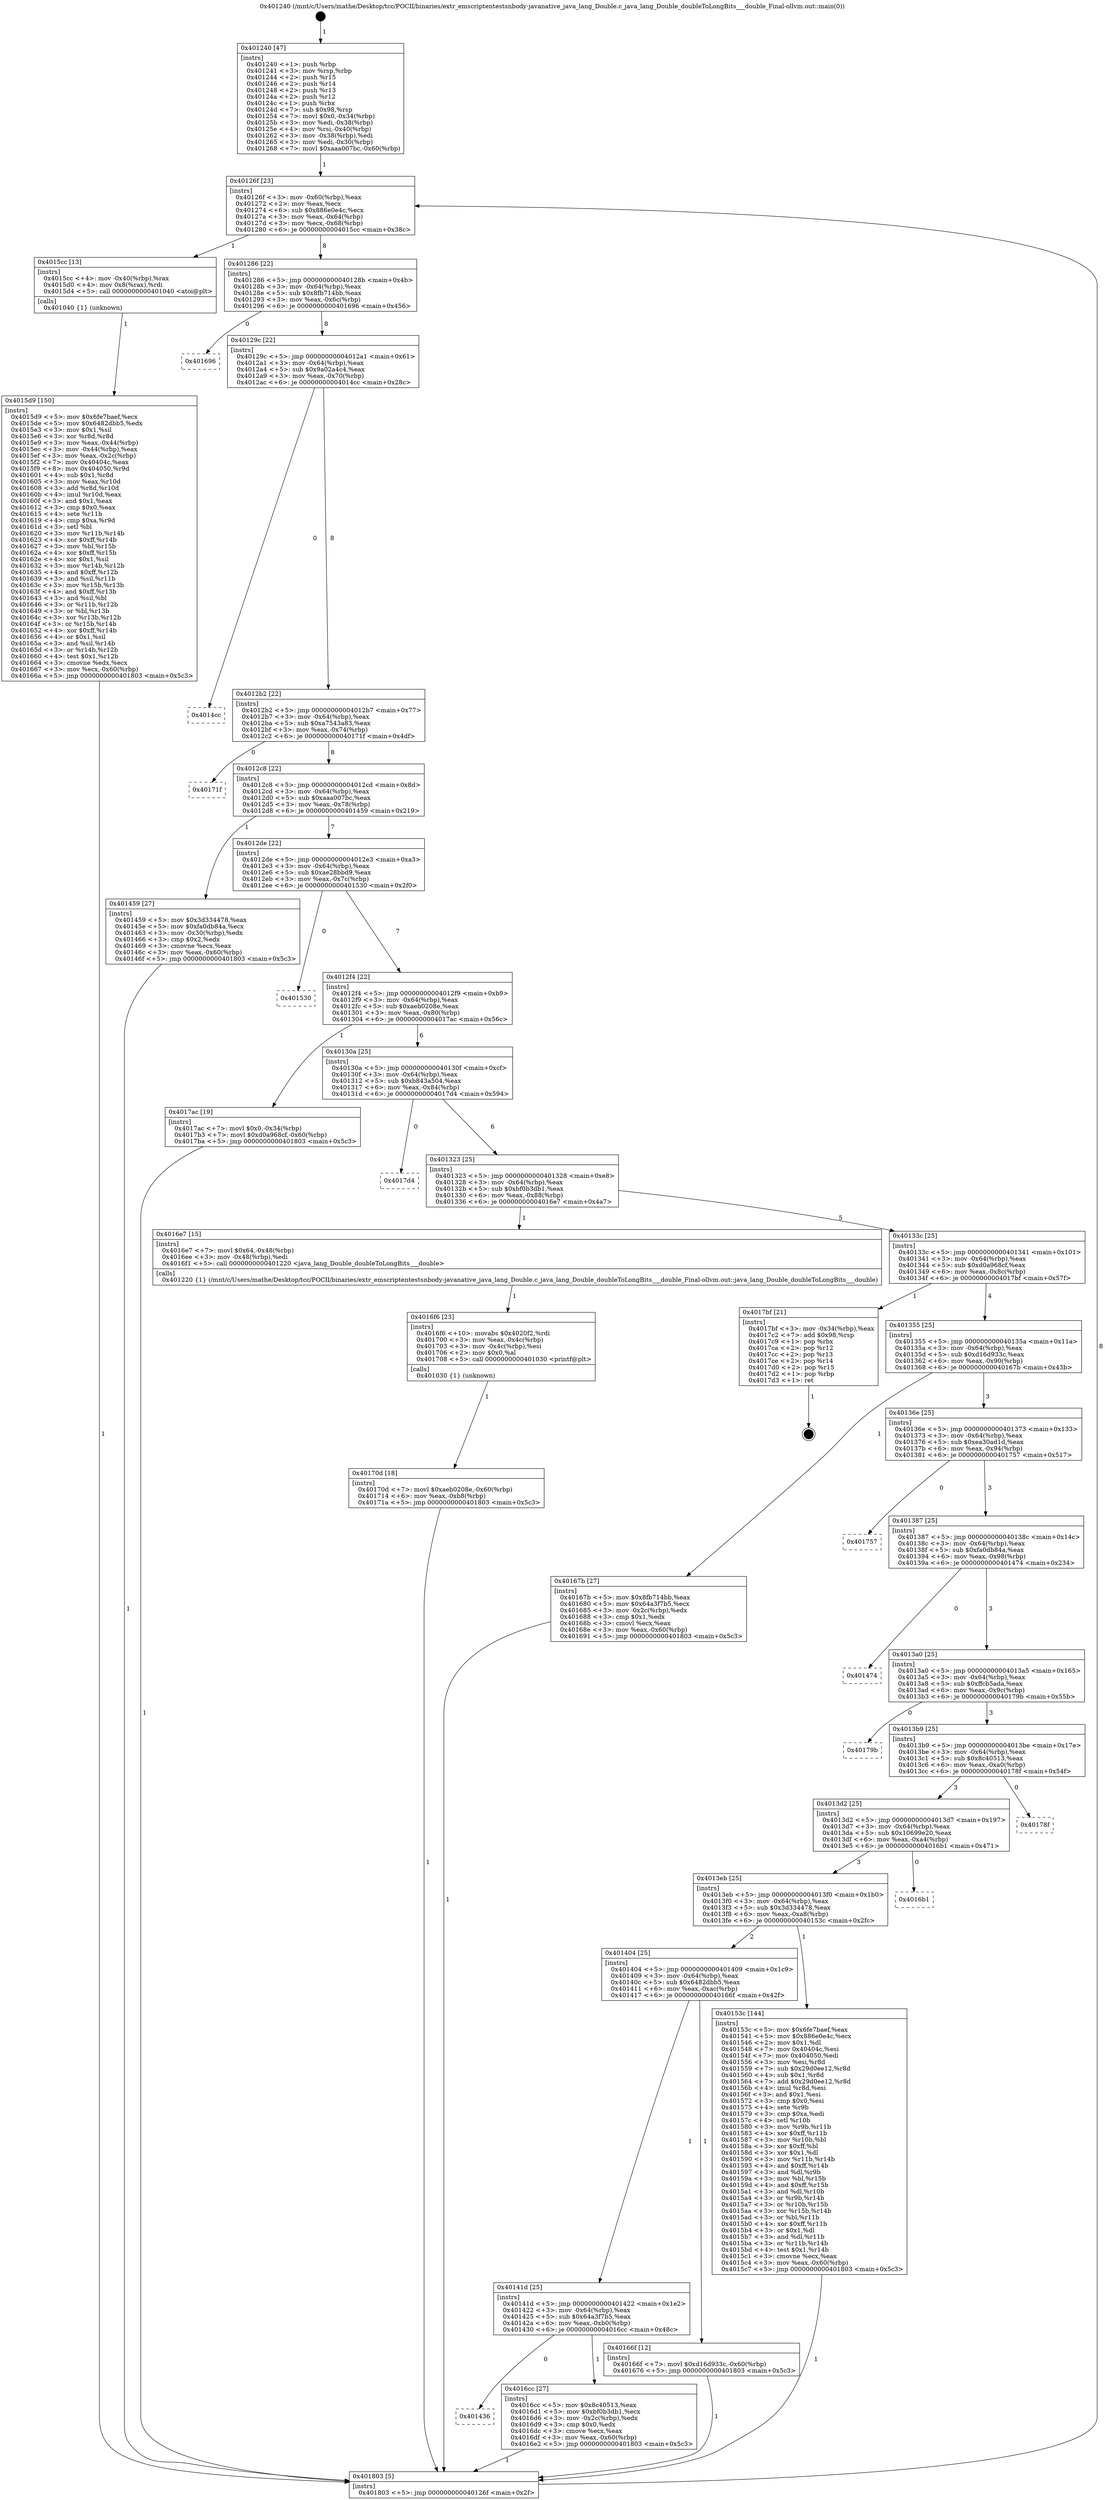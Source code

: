 digraph "0x401240" {
  label = "0x401240 (/mnt/c/Users/mathe/Desktop/tcc/POCII/binaries/extr_emscriptentestsnbody-javanative_java_lang_Double.c_java_lang_Double_doubleToLongBits___double_Final-ollvm.out::main(0))"
  labelloc = "t"
  node[shape=record]

  Entry [label="",width=0.3,height=0.3,shape=circle,fillcolor=black,style=filled]
  "0x40126f" [label="{
     0x40126f [23]\l
     | [instrs]\l
     &nbsp;&nbsp;0x40126f \<+3\>: mov -0x60(%rbp),%eax\l
     &nbsp;&nbsp;0x401272 \<+2\>: mov %eax,%ecx\l
     &nbsp;&nbsp;0x401274 \<+6\>: sub $0x886e0e4c,%ecx\l
     &nbsp;&nbsp;0x40127a \<+3\>: mov %eax,-0x64(%rbp)\l
     &nbsp;&nbsp;0x40127d \<+3\>: mov %ecx,-0x68(%rbp)\l
     &nbsp;&nbsp;0x401280 \<+6\>: je 00000000004015cc \<main+0x38c\>\l
  }"]
  "0x4015cc" [label="{
     0x4015cc [13]\l
     | [instrs]\l
     &nbsp;&nbsp;0x4015cc \<+4\>: mov -0x40(%rbp),%rax\l
     &nbsp;&nbsp;0x4015d0 \<+4\>: mov 0x8(%rax),%rdi\l
     &nbsp;&nbsp;0x4015d4 \<+5\>: call 0000000000401040 \<atoi@plt\>\l
     | [calls]\l
     &nbsp;&nbsp;0x401040 \{1\} (unknown)\l
  }"]
  "0x401286" [label="{
     0x401286 [22]\l
     | [instrs]\l
     &nbsp;&nbsp;0x401286 \<+5\>: jmp 000000000040128b \<main+0x4b\>\l
     &nbsp;&nbsp;0x40128b \<+3\>: mov -0x64(%rbp),%eax\l
     &nbsp;&nbsp;0x40128e \<+5\>: sub $0x8fb714bb,%eax\l
     &nbsp;&nbsp;0x401293 \<+3\>: mov %eax,-0x6c(%rbp)\l
     &nbsp;&nbsp;0x401296 \<+6\>: je 0000000000401696 \<main+0x456\>\l
  }"]
  Exit [label="",width=0.3,height=0.3,shape=circle,fillcolor=black,style=filled,peripheries=2]
  "0x401696" [label="{
     0x401696\l
  }", style=dashed]
  "0x40129c" [label="{
     0x40129c [22]\l
     | [instrs]\l
     &nbsp;&nbsp;0x40129c \<+5\>: jmp 00000000004012a1 \<main+0x61\>\l
     &nbsp;&nbsp;0x4012a1 \<+3\>: mov -0x64(%rbp),%eax\l
     &nbsp;&nbsp;0x4012a4 \<+5\>: sub $0x9a02a4c4,%eax\l
     &nbsp;&nbsp;0x4012a9 \<+3\>: mov %eax,-0x70(%rbp)\l
     &nbsp;&nbsp;0x4012ac \<+6\>: je 00000000004014cc \<main+0x28c\>\l
  }"]
  "0x40170d" [label="{
     0x40170d [18]\l
     | [instrs]\l
     &nbsp;&nbsp;0x40170d \<+7\>: movl $0xaeb0208e,-0x60(%rbp)\l
     &nbsp;&nbsp;0x401714 \<+6\>: mov %eax,-0xb8(%rbp)\l
     &nbsp;&nbsp;0x40171a \<+5\>: jmp 0000000000401803 \<main+0x5c3\>\l
  }"]
  "0x4014cc" [label="{
     0x4014cc\l
  }", style=dashed]
  "0x4012b2" [label="{
     0x4012b2 [22]\l
     | [instrs]\l
     &nbsp;&nbsp;0x4012b2 \<+5\>: jmp 00000000004012b7 \<main+0x77\>\l
     &nbsp;&nbsp;0x4012b7 \<+3\>: mov -0x64(%rbp),%eax\l
     &nbsp;&nbsp;0x4012ba \<+5\>: sub $0xa7543a83,%eax\l
     &nbsp;&nbsp;0x4012bf \<+3\>: mov %eax,-0x74(%rbp)\l
     &nbsp;&nbsp;0x4012c2 \<+6\>: je 000000000040171f \<main+0x4df\>\l
  }"]
  "0x4016f6" [label="{
     0x4016f6 [23]\l
     | [instrs]\l
     &nbsp;&nbsp;0x4016f6 \<+10\>: movabs $0x4020f2,%rdi\l
     &nbsp;&nbsp;0x401700 \<+3\>: mov %eax,-0x4c(%rbp)\l
     &nbsp;&nbsp;0x401703 \<+3\>: mov -0x4c(%rbp),%esi\l
     &nbsp;&nbsp;0x401706 \<+2\>: mov $0x0,%al\l
     &nbsp;&nbsp;0x401708 \<+5\>: call 0000000000401030 \<printf@plt\>\l
     | [calls]\l
     &nbsp;&nbsp;0x401030 \{1\} (unknown)\l
  }"]
  "0x40171f" [label="{
     0x40171f\l
  }", style=dashed]
  "0x4012c8" [label="{
     0x4012c8 [22]\l
     | [instrs]\l
     &nbsp;&nbsp;0x4012c8 \<+5\>: jmp 00000000004012cd \<main+0x8d\>\l
     &nbsp;&nbsp;0x4012cd \<+3\>: mov -0x64(%rbp),%eax\l
     &nbsp;&nbsp;0x4012d0 \<+5\>: sub $0xaaa007bc,%eax\l
     &nbsp;&nbsp;0x4012d5 \<+3\>: mov %eax,-0x78(%rbp)\l
     &nbsp;&nbsp;0x4012d8 \<+6\>: je 0000000000401459 \<main+0x219\>\l
  }"]
  "0x401436" [label="{
     0x401436\l
  }", style=dashed]
  "0x401459" [label="{
     0x401459 [27]\l
     | [instrs]\l
     &nbsp;&nbsp;0x401459 \<+5\>: mov $0x3d334478,%eax\l
     &nbsp;&nbsp;0x40145e \<+5\>: mov $0xfa0db84a,%ecx\l
     &nbsp;&nbsp;0x401463 \<+3\>: mov -0x30(%rbp),%edx\l
     &nbsp;&nbsp;0x401466 \<+3\>: cmp $0x2,%edx\l
     &nbsp;&nbsp;0x401469 \<+3\>: cmovne %ecx,%eax\l
     &nbsp;&nbsp;0x40146c \<+3\>: mov %eax,-0x60(%rbp)\l
     &nbsp;&nbsp;0x40146f \<+5\>: jmp 0000000000401803 \<main+0x5c3\>\l
  }"]
  "0x4012de" [label="{
     0x4012de [22]\l
     | [instrs]\l
     &nbsp;&nbsp;0x4012de \<+5\>: jmp 00000000004012e3 \<main+0xa3\>\l
     &nbsp;&nbsp;0x4012e3 \<+3\>: mov -0x64(%rbp),%eax\l
     &nbsp;&nbsp;0x4012e6 \<+5\>: sub $0xae28bbd9,%eax\l
     &nbsp;&nbsp;0x4012eb \<+3\>: mov %eax,-0x7c(%rbp)\l
     &nbsp;&nbsp;0x4012ee \<+6\>: je 0000000000401530 \<main+0x2f0\>\l
  }"]
  "0x401803" [label="{
     0x401803 [5]\l
     | [instrs]\l
     &nbsp;&nbsp;0x401803 \<+5\>: jmp 000000000040126f \<main+0x2f\>\l
  }"]
  "0x401240" [label="{
     0x401240 [47]\l
     | [instrs]\l
     &nbsp;&nbsp;0x401240 \<+1\>: push %rbp\l
     &nbsp;&nbsp;0x401241 \<+3\>: mov %rsp,%rbp\l
     &nbsp;&nbsp;0x401244 \<+2\>: push %r15\l
     &nbsp;&nbsp;0x401246 \<+2\>: push %r14\l
     &nbsp;&nbsp;0x401248 \<+2\>: push %r13\l
     &nbsp;&nbsp;0x40124a \<+2\>: push %r12\l
     &nbsp;&nbsp;0x40124c \<+1\>: push %rbx\l
     &nbsp;&nbsp;0x40124d \<+7\>: sub $0x98,%rsp\l
     &nbsp;&nbsp;0x401254 \<+7\>: movl $0x0,-0x34(%rbp)\l
     &nbsp;&nbsp;0x40125b \<+3\>: mov %edi,-0x38(%rbp)\l
     &nbsp;&nbsp;0x40125e \<+4\>: mov %rsi,-0x40(%rbp)\l
     &nbsp;&nbsp;0x401262 \<+3\>: mov -0x38(%rbp),%edi\l
     &nbsp;&nbsp;0x401265 \<+3\>: mov %edi,-0x30(%rbp)\l
     &nbsp;&nbsp;0x401268 \<+7\>: movl $0xaaa007bc,-0x60(%rbp)\l
  }"]
  "0x4016cc" [label="{
     0x4016cc [27]\l
     | [instrs]\l
     &nbsp;&nbsp;0x4016cc \<+5\>: mov $0x8c40513,%eax\l
     &nbsp;&nbsp;0x4016d1 \<+5\>: mov $0xbf0b3db1,%ecx\l
     &nbsp;&nbsp;0x4016d6 \<+3\>: mov -0x2c(%rbp),%edx\l
     &nbsp;&nbsp;0x4016d9 \<+3\>: cmp $0x0,%edx\l
     &nbsp;&nbsp;0x4016dc \<+3\>: cmove %ecx,%eax\l
     &nbsp;&nbsp;0x4016df \<+3\>: mov %eax,-0x60(%rbp)\l
     &nbsp;&nbsp;0x4016e2 \<+5\>: jmp 0000000000401803 \<main+0x5c3\>\l
  }"]
  "0x401530" [label="{
     0x401530\l
  }", style=dashed]
  "0x4012f4" [label="{
     0x4012f4 [22]\l
     | [instrs]\l
     &nbsp;&nbsp;0x4012f4 \<+5\>: jmp 00000000004012f9 \<main+0xb9\>\l
     &nbsp;&nbsp;0x4012f9 \<+3\>: mov -0x64(%rbp),%eax\l
     &nbsp;&nbsp;0x4012fc \<+5\>: sub $0xaeb0208e,%eax\l
     &nbsp;&nbsp;0x401301 \<+3\>: mov %eax,-0x80(%rbp)\l
     &nbsp;&nbsp;0x401304 \<+6\>: je 00000000004017ac \<main+0x56c\>\l
  }"]
  "0x40141d" [label="{
     0x40141d [25]\l
     | [instrs]\l
     &nbsp;&nbsp;0x40141d \<+5\>: jmp 0000000000401422 \<main+0x1e2\>\l
     &nbsp;&nbsp;0x401422 \<+3\>: mov -0x64(%rbp),%eax\l
     &nbsp;&nbsp;0x401425 \<+5\>: sub $0x64a3f7b5,%eax\l
     &nbsp;&nbsp;0x40142a \<+6\>: mov %eax,-0xb0(%rbp)\l
     &nbsp;&nbsp;0x401430 \<+6\>: je 00000000004016cc \<main+0x48c\>\l
  }"]
  "0x4017ac" [label="{
     0x4017ac [19]\l
     | [instrs]\l
     &nbsp;&nbsp;0x4017ac \<+7\>: movl $0x0,-0x34(%rbp)\l
     &nbsp;&nbsp;0x4017b3 \<+7\>: movl $0xd0a968cf,-0x60(%rbp)\l
     &nbsp;&nbsp;0x4017ba \<+5\>: jmp 0000000000401803 \<main+0x5c3\>\l
  }"]
  "0x40130a" [label="{
     0x40130a [25]\l
     | [instrs]\l
     &nbsp;&nbsp;0x40130a \<+5\>: jmp 000000000040130f \<main+0xcf\>\l
     &nbsp;&nbsp;0x40130f \<+3\>: mov -0x64(%rbp),%eax\l
     &nbsp;&nbsp;0x401312 \<+5\>: sub $0xb843a504,%eax\l
     &nbsp;&nbsp;0x401317 \<+6\>: mov %eax,-0x84(%rbp)\l
     &nbsp;&nbsp;0x40131d \<+6\>: je 00000000004017d4 \<main+0x594\>\l
  }"]
  "0x40166f" [label="{
     0x40166f [12]\l
     | [instrs]\l
     &nbsp;&nbsp;0x40166f \<+7\>: movl $0xd16d933c,-0x60(%rbp)\l
     &nbsp;&nbsp;0x401676 \<+5\>: jmp 0000000000401803 \<main+0x5c3\>\l
  }"]
  "0x4017d4" [label="{
     0x4017d4\l
  }", style=dashed]
  "0x401323" [label="{
     0x401323 [25]\l
     | [instrs]\l
     &nbsp;&nbsp;0x401323 \<+5\>: jmp 0000000000401328 \<main+0xe8\>\l
     &nbsp;&nbsp;0x401328 \<+3\>: mov -0x64(%rbp),%eax\l
     &nbsp;&nbsp;0x40132b \<+5\>: sub $0xbf0b3db1,%eax\l
     &nbsp;&nbsp;0x401330 \<+6\>: mov %eax,-0x88(%rbp)\l
     &nbsp;&nbsp;0x401336 \<+6\>: je 00000000004016e7 \<main+0x4a7\>\l
  }"]
  "0x4015d9" [label="{
     0x4015d9 [150]\l
     | [instrs]\l
     &nbsp;&nbsp;0x4015d9 \<+5\>: mov $0x6fe7baef,%ecx\l
     &nbsp;&nbsp;0x4015de \<+5\>: mov $0x6482dbb5,%edx\l
     &nbsp;&nbsp;0x4015e3 \<+3\>: mov $0x1,%sil\l
     &nbsp;&nbsp;0x4015e6 \<+3\>: xor %r8d,%r8d\l
     &nbsp;&nbsp;0x4015e9 \<+3\>: mov %eax,-0x44(%rbp)\l
     &nbsp;&nbsp;0x4015ec \<+3\>: mov -0x44(%rbp),%eax\l
     &nbsp;&nbsp;0x4015ef \<+3\>: mov %eax,-0x2c(%rbp)\l
     &nbsp;&nbsp;0x4015f2 \<+7\>: mov 0x40404c,%eax\l
     &nbsp;&nbsp;0x4015f9 \<+8\>: mov 0x404050,%r9d\l
     &nbsp;&nbsp;0x401601 \<+4\>: sub $0x1,%r8d\l
     &nbsp;&nbsp;0x401605 \<+3\>: mov %eax,%r10d\l
     &nbsp;&nbsp;0x401608 \<+3\>: add %r8d,%r10d\l
     &nbsp;&nbsp;0x40160b \<+4\>: imul %r10d,%eax\l
     &nbsp;&nbsp;0x40160f \<+3\>: and $0x1,%eax\l
     &nbsp;&nbsp;0x401612 \<+3\>: cmp $0x0,%eax\l
     &nbsp;&nbsp;0x401615 \<+4\>: sete %r11b\l
     &nbsp;&nbsp;0x401619 \<+4\>: cmp $0xa,%r9d\l
     &nbsp;&nbsp;0x40161d \<+3\>: setl %bl\l
     &nbsp;&nbsp;0x401620 \<+3\>: mov %r11b,%r14b\l
     &nbsp;&nbsp;0x401623 \<+4\>: xor $0xff,%r14b\l
     &nbsp;&nbsp;0x401627 \<+3\>: mov %bl,%r15b\l
     &nbsp;&nbsp;0x40162a \<+4\>: xor $0xff,%r15b\l
     &nbsp;&nbsp;0x40162e \<+4\>: xor $0x1,%sil\l
     &nbsp;&nbsp;0x401632 \<+3\>: mov %r14b,%r12b\l
     &nbsp;&nbsp;0x401635 \<+4\>: and $0xff,%r12b\l
     &nbsp;&nbsp;0x401639 \<+3\>: and %sil,%r11b\l
     &nbsp;&nbsp;0x40163c \<+3\>: mov %r15b,%r13b\l
     &nbsp;&nbsp;0x40163f \<+4\>: and $0xff,%r13b\l
     &nbsp;&nbsp;0x401643 \<+3\>: and %sil,%bl\l
     &nbsp;&nbsp;0x401646 \<+3\>: or %r11b,%r12b\l
     &nbsp;&nbsp;0x401649 \<+3\>: or %bl,%r13b\l
     &nbsp;&nbsp;0x40164c \<+3\>: xor %r13b,%r12b\l
     &nbsp;&nbsp;0x40164f \<+3\>: or %r15b,%r14b\l
     &nbsp;&nbsp;0x401652 \<+4\>: xor $0xff,%r14b\l
     &nbsp;&nbsp;0x401656 \<+4\>: or $0x1,%sil\l
     &nbsp;&nbsp;0x40165a \<+3\>: and %sil,%r14b\l
     &nbsp;&nbsp;0x40165d \<+3\>: or %r14b,%r12b\l
     &nbsp;&nbsp;0x401660 \<+4\>: test $0x1,%r12b\l
     &nbsp;&nbsp;0x401664 \<+3\>: cmovne %edx,%ecx\l
     &nbsp;&nbsp;0x401667 \<+3\>: mov %ecx,-0x60(%rbp)\l
     &nbsp;&nbsp;0x40166a \<+5\>: jmp 0000000000401803 \<main+0x5c3\>\l
  }"]
  "0x4016e7" [label="{
     0x4016e7 [15]\l
     | [instrs]\l
     &nbsp;&nbsp;0x4016e7 \<+7\>: movl $0x64,-0x48(%rbp)\l
     &nbsp;&nbsp;0x4016ee \<+3\>: mov -0x48(%rbp),%edi\l
     &nbsp;&nbsp;0x4016f1 \<+5\>: call 0000000000401220 \<java_lang_Double_doubleToLongBits___double\>\l
     | [calls]\l
     &nbsp;&nbsp;0x401220 \{1\} (/mnt/c/Users/mathe/Desktop/tcc/POCII/binaries/extr_emscriptentestsnbody-javanative_java_lang_Double.c_java_lang_Double_doubleToLongBits___double_Final-ollvm.out::java_lang_Double_doubleToLongBits___double)\l
  }"]
  "0x40133c" [label="{
     0x40133c [25]\l
     | [instrs]\l
     &nbsp;&nbsp;0x40133c \<+5\>: jmp 0000000000401341 \<main+0x101\>\l
     &nbsp;&nbsp;0x401341 \<+3\>: mov -0x64(%rbp),%eax\l
     &nbsp;&nbsp;0x401344 \<+5\>: sub $0xd0a968cf,%eax\l
     &nbsp;&nbsp;0x401349 \<+6\>: mov %eax,-0x8c(%rbp)\l
     &nbsp;&nbsp;0x40134f \<+6\>: je 00000000004017bf \<main+0x57f\>\l
  }"]
  "0x401404" [label="{
     0x401404 [25]\l
     | [instrs]\l
     &nbsp;&nbsp;0x401404 \<+5\>: jmp 0000000000401409 \<main+0x1c9\>\l
     &nbsp;&nbsp;0x401409 \<+3\>: mov -0x64(%rbp),%eax\l
     &nbsp;&nbsp;0x40140c \<+5\>: sub $0x6482dbb5,%eax\l
     &nbsp;&nbsp;0x401411 \<+6\>: mov %eax,-0xac(%rbp)\l
     &nbsp;&nbsp;0x401417 \<+6\>: je 000000000040166f \<main+0x42f\>\l
  }"]
  "0x4017bf" [label="{
     0x4017bf [21]\l
     | [instrs]\l
     &nbsp;&nbsp;0x4017bf \<+3\>: mov -0x34(%rbp),%eax\l
     &nbsp;&nbsp;0x4017c2 \<+7\>: add $0x98,%rsp\l
     &nbsp;&nbsp;0x4017c9 \<+1\>: pop %rbx\l
     &nbsp;&nbsp;0x4017ca \<+2\>: pop %r12\l
     &nbsp;&nbsp;0x4017cc \<+2\>: pop %r13\l
     &nbsp;&nbsp;0x4017ce \<+2\>: pop %r14\l
     &nbsp;&nbsp;0x4017d0 \<+2\>: pop %r15\l
     &nbsp;&nbsp;0x4017d2 \<+1\>: pop %rbp\l
     &nbsp;&nbsp;0x4017d3 \<+1\>: ret\l
  }"]
  "0x401355" [label="{
     0x401355 [25]\l
     | [instrs]\l
     &nbsp;&nbsp;0x401355 \<+5\>: jmp 000000000040135a \<main+0x11a\>\l
     &nbsp;&nbsp;0x40135a \<+3\>: mov -0x64(%rbp),%eax\l
     &nbsp;&nbsp;0x40135d \<+5\>: sub $0xd16d933c,%eax\l
     &nbsp;&nbsp;0x401362 \<+6\>: mov %eax,-0x90(%rbp)\l
     &nbsp;&nbsp;0x401368 \<+6\>: je 000000000040167b \<main+0x43b\>\l
  }"]
  "0x40153c" [label="{
     0x40153c [144]\l
     | [instrs]\l
     &nbsp;&nbsp;0x40153c \<+5\>: mov $0x6fe7baef,%eax\l
     &nbsp;&nbsp;0x401541 \<+5\>: mov $0x886e0e4c,%ecx\l
     &nbsp;&nbsp;0x401546 \<+2\>: mov $0x1,%dl\l
     &nbsp;&nbsp;0x401548 \<+7\>: mov 0x40404c,%esi\l
     &nbsp;&nbsp;0x40154f \<+7\>: mov 0x404050,%edi\l
     &nbsp;&nbsp;0x401556 \<+3\>: mov %esi,%r8d\l
     &nbsp;&nbsp;0x401559 \<+7\>: sub $0x29d0ee12,%r8d\l
     &nbsp;&nbsp;0x401560 \<+4\>: sub $0x1,%r8d\l
     &nbsp;&nbsp;0x401564 \<+7\>: add $0x29d0ee12,%r8d\l
     &nbsp;&nbsp;0x40156b \<+4\>: imul %r8d,%esi\l
     &nbsp;&nbsp;0x40156f \<+3\>: and $0x1,%esi\l
     &nbsp;&nbsp;0x401572 \<+3\>: cmp $0x0,%esi\l
     &nbsp;&nbsp;0x401575 \<+4\>: sete %r9b\l
     &nbsp;&nbsp;0x401579 \<+3\>: cmp $0xa,%edi\l
     &nbsp;&nbsp;0x40157c \<+4\>: setl %r10b\l
     &nbsp;&nbsp;0x401580 \<+3\>: mov %r9b,%r11b\l
     &nbsp;&nbsp;0x401583 \<+4\>: xor $0xff,%r11b\l
     &nbsp;&nbsp;0x401587 \<+3\>: mov %r10b,%bl\l
     &nbsp;&nbsp;0x40158a \<+3\>: xor $0xff,%bl\l
     &nbsp;&nbsp;0x40158d \<+3\>: xor $0x1,%dl\l
     &nbsp;&nbsp;0x401590 \<+3\>: mov %r11b,%r14b\l
     &nbsp;&nbsp;0x401593 \<+4\>: and $0xff,%r14b\l
     &nbsp;&nbsp;0x401597 \<+3\>: and %dl,%r9b\l
     &nbsp;&nbsp;0x40159a \<+3\>: mov %bl,%r15b\l
     &nbsp;&nbsp;0x40159d \<+4\>: and $0xff,%r15b\l
     &nbsp;&nbsp;0x4015a1 \<+3\>: and %dl,%r10b\l
     &nbsp;&nbsp;0x4015a4 \<+3\>: or %r9b,%r14b\l
     &nbsp;&nbsp;0x4015a7 \<+3\>: or %r10b,%r15b\l
     &nbsp;&nbsp;0x4015aa \<+3\>: xor %r15b,%r14b\l
     &nbsp;&nbsp;0x4015ad \<+3\>: or %bl,%r11b\l
     &nbsp;&nbsp;0x4015b0 \<+4\>: xor $0xff,%r11b\l
     &nbsp;&nbsp;0x4015b4 \<+3\>: or $0x1,%dl\l
     &nbsp;&nbsp;0x4015b7 \<+3\>: and %dl,%r11b\l
     &nbsp;&nbsp;0x4015ba \<+3\>: or %r11b,%r14b\l
     &nbsp;&nbsp;0x4015bd \<+4\>: test $0x1,%r14b\l
     &nbsp;&nbsp;0x4015c1 \<+3\>: cmovne %ecx,%eax\l
     &nbsp;&nbsp;0x4015c4 \<+3\>: mov %eax,-0x60(%rbp)\l
     &nbsp;&nbsp;0x4015c7 \<+5\>: jmp 0000000000401803 \<main+0x5c3\>\l
  }"]
  "0x40167b" [label="{
     0x40167b [27]\l
     | [instrs]\l
     &nbsp;&nbsp;0x40167b \<+5\>: mov $0x8fb714bb,%eax\l
     &nbsp;&nbsp;0x401680 \<+5\>: mov $0x64a3f7b5,%ecx\l
     &nbsp;&nbsp;0x401685 \<+3\>: mov -0x2c(%rbp),%edx\l
     &nbsp;&nbsp;0x401688 \<+3\>: cmp $0x1,%edx\l
     &nbsp;&nbsp;0x40168b \<+3\>: cmovl %ecx,%eax\l
     &nbsp;&nbsp;0x40168e \<+3\>: mov %eax,-0x60(%rbp)\l
     &nbsp;&nbsp;0x401691 \<+5\>: jmp 0000000000401803 \<main+0x5c3\>\l
  }"]
  "0x40136e" [label="{
     0x40136e [25]\l
     | [instrs]\l
     &nbsp;&nbsp;0x40136e \<+5\>: jmp 0000000000401373 \<main+0x133\>\l
     &nbsp;&nbsp;0x401373 \<+3\>: mov -0x64(%rbp),%eax\l
     &nbsp;&nbsp;0x401376 \<+5\>: sub $0xea30ad1d,%eax\l
     &nbsp;&nbsp;0x40137b \<+6\>: mov %eax,-0x94(%rbp)\l
     &nbsp;&nbsp;0x401381 \<+6\>: je 0000000000401757 \<main+0x517\>\l
  }"]
  "0x4013eb" [label="{
     0x4013eb [25]\l
     | [instrs]\l
     &nbsp;&nbsp;0x4013eb \<+5\>: jmp 00000000004013f0 \<main+0x1b0\>\l
     &nbsp;&nbsp;0x4013f0 \<+3\>: mov -0x64(%rbp),%eax\l
     &nbsp;&nbsp;0x4013f3 \<+5\>: sub $0x3d334478,%eax\l
     &nbsp;&nbsp;0x4013f8 \<+6\>: mov %eax,-0xa8(%rbp)\l
     &nbsp;&nbsp;0x4013fe \<+6\>: je 000000000040153c \<main+0x2fc\>\l
  }"]
  "0x401757" [label="{
     0x401757\l
  }", style=dashed]
  "0x401387" [label="{
     0x401387 [25]\l
     | [instrs]\l
     &nbsp;&nbsp;0x401387 \<+5\>: jmp 000000000040138c \<main+0x14c\>\l
     &nbsp;&nbsp;0x40138c \<+3\>: mov -0x64(%rbp),%eax\l
     &nbsp;&nbsp;0x40138f \<+5\>: sub $0xfa0db84a,%eax\l
     &nbsp;&nbsp;0x401394 \<+6\>: mov %eax,-0x98(%rbp)\l
     &nbsp;&nbsp;0x40139a \<+6\>: je 0000000000401474 \<main+0x234\>\l
  }"]
  "0x4016b1" [label="{
     0x4016b1\l
  }", style=dashed]
  "0x401474" [label="{
     0x401474\l
  }", style=dashed]
  "0x4013a0" [label="{
     0x4013a0 [25]\l
     | [instrs]\l
     &nbsp;&nbsp;0x4013a0 \<+5\>: jmp 00000000004013a5 \<main+0x165\>\l
     &nbsp;&nbsp;0x4013a5 \<+3\>: mov -0x64(%rbp),%eax\l
     &nbsp;&nbsp;0x4013a8 \<+5\>: sub $0xffcb5ada,%eax\l
     &nbsp;&nbsp;0x4013ad \<+6\>: mov %eax,-0x9c(%rbp)\l
     &nbsp;&nbsp;0x4013b3 \<+6\>: je 000000000040179b \<main+0x55b\>\l
  }"]
  "0x4013d2" [label="{
     0x4013d2 [25]\l
     | [instrs]\l
     &nbsp;&nbsp;0x4013d2 \<+5\>: jmp 00000000004013d7 \<main+0x197\>\l
     &nbsp;&nbsp;0x4013d7 \<+3\>: mov -0x64(%rbp),%eax\l
     &nbsp;&nbsp;0x4013da \<+5\>: sub $0x10699e20,%eax\l
     &nbsp;&nbsp;0x4013df \<+6\>: mov %eax,-0xa4(%rbp)\l
     &nbsp;&nbsp;0x4013e5 \<+6\>: je 00000000004016b1 \<main+0x471\>\l
  }"]
  "0x40179b" [label="{
     0x40179b\l
  }", style=dashed]
  "0x4013b9" [label="{
     0x4013b9 [25]\l
     | [instrs]\l
     &nbsp;&nbsp;0x4013b9 \<+5\>: jmp 00000000004013be \<main+0x17e\>\l
     &nbsp;&nbsp;0x4013be \<+3\>: mov -0x64(%rbp),%eax\l
     &nbsp;&nbsp;0x4013c1 \<+5\>: sub $0x8c40513,%eax\l
     &nbsp;&nbsp;0x4013c6 \<+6\>: mov %eax,-0xa0(%rbp)\l
     &nbsp;&nbsp;0x4013cc \<+6\>: je 000000000040178f \<main+0x54f\>\l
  }"]
  "0x40178f" [label="{
     0x40178f\l
  }", style=dashed]
  Entry -> "0x401240" [label=" 1"]
  "0x40126f" -> "0x4015cc" [label=" 1"]
  "0x40126f" -> "0x401286" [label=" 8"]
  "0x4017bf" -> Exit [label=" 1"]
  "0x401286" -> "0x401696" [label=" 0"]
  "0x401286" -> "0x40129c" [label=" 8"]
  "0x4017ac" -> "0x401803" [label=" 1"]
  "0x40129c" -> "0x4014cc" [label=" 0"]
  "0x40129c" -> "0x4012b2" [label=" 8"]
  "0x40170d" -> "0x401803" [label=" 1"]
  "0x4012b2" -> "0x40171f" [label=" 0"]
  "0x4012b2" -> "0x4012c8" [label=" 8"]
  "0x4016f6" -> "0x40170d" [label=" 1"]
  "0x4012c8" -> "0x401459" [label=" 1"]
  "0x4012c8" -> "0x4012de" [label=" 7"]
  "0x401459" -> "0x401803" [label=" 1"]
  "0x401240" -> "0x40126f" [label=" 1"]
  "0x401803" -> "0x40126f" [label=" 8"]
  "0x4016e7" -> "0x4016f6" [label=" 1"]
  "0x4012de" -> "0x401530" [label=" 0"]
  "0x4012de" -> "0x4012f4" [label=" 7"]
  "0x4016cc" -> "0x401803" [label=" 1"]
  "0x4012f4" -> "0x4017ac" [label=" 1"]
  "0x4012f4" -> "0x40130a" [label=" 6"]
  "0x40141d" -> "0x4016cc" [label=" 1"]
  "0x40130a" -> "0x4017d4" [label=" 0"]
  "0x40130a" -> "0x401323" [label=" 6"]
  "0x40141d" -> "0x401436" [label=" 0"]
  "0x401323" -> "0x4016e7" [label=" 1"]
  "0x401323" -> "0x40133c" [label=" 5"]
  "0x40166f" -> "0x401803" [label=" 1"]
  "0x40133c" -> "0x4017bf" [label=" 1"]
  "0x40133c" -> "0x401355" [label=" 4"]
  "0x401404" -> "0x40141d" [label=" 1"]
  "0x401355" -> "0x40167b" [label=" 1"]
  "0x401355" -> "0x40136e" [label=" 3"]
  "0x401404" -> "0x40166f" [label=" 1"]
  "0x40136e" -> "0x401757" [label=" 0"]
  "0x40136e" -> "0x401387" [label=" 3"]
  "0x4015d9" -> "0x401803" [label=" 1"]
  "0x401387" -> "0x401474" [label=" 0"]
  "0x401387" -> "0x4013a0" [label=" 3"]
  "0x4015cc" -> "0x4015d9" [label=" 1"]
  "0x4013a0" -> "0x40179b" [label=" 0"]
  "0x4013a0" -> "0x4013b9" [label=" 3"]
  "0x4013eb" -> "0x401404" [label=" 2"]
  "0x4013b9" -> "0x40178f" [label=" 0"]
  "0x4013b9" -> "0x4013d2" [label=" 3"]
  "0x40153c" -> "0x401803" [label=" 1"]
  "0x4013d2" -> "0x4016b1" [label=" 0"]
  "0x4013d2" -> "0x4013eb" [label=" 3"]
  "0x40167b" -> "0x401803" [label=" 1"]
  "0x4013eb" -> "0x40153c" [label=" 1"]
}
